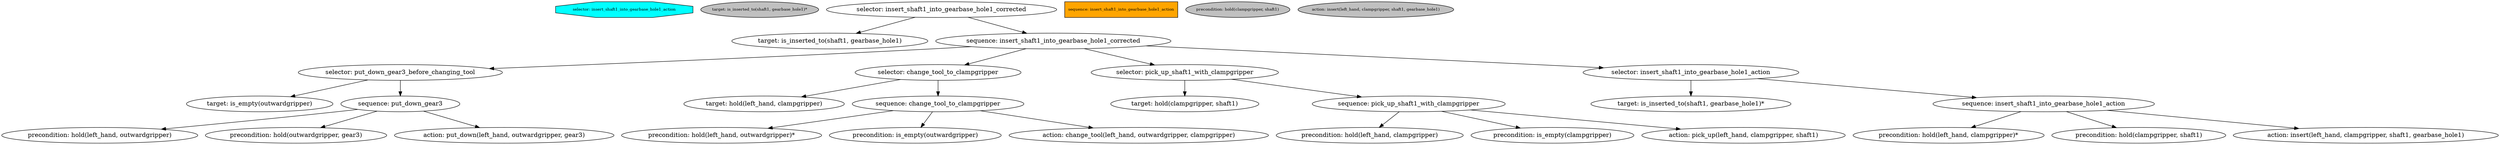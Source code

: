 digraph pastafarianism {
ordering=out;
graph [fontname="times-roman"];
node [fontname="times-roman"];
edge [fontname="times-roman"];
selector [fillcolor=cyan, fontcolor=black, fontsize=9, label="selector: insert_shaft1_into_gearbase_hole1_corrected", shape=octagon, style=filled];
target [fillcolor=gray, fontcolor=black, fontsize=9, label="target: is_inserted_to(shaft1, gearbase_hole1)", shape=ellipse, style=filled];
"selector: insert_shaft1_into_gearbase_hole1_corrected" -> "target: is_inserted_to(shaft1, gearbase_hole1)";
sequence [fillcolor=orange, fontcolor=black, fontsize=9, label="sequence: insert_shaft1_into_gearbase_hole1_corrected", shape=box, style=filled];
"selector: insert_shaft1_into_gearbase_hole1_corrected" -> "sequence: insert_shaft1_into_gearbase_hole1_corrected";
selector [fillcolor=cyan, fontcolor=black, fontsize=9, label="selector: put_down_gear3_before_changing_tool", shape=octagon, style=filled];
"sequence: insert_shaft1_into_gearbase_hole1_corrected" -> "selector: put_down_gear3_before_changing_tool";
target [fillcolor=gray, fontcolor=black, fontsize=9, label="target: is_empty(outwardgripper)", shape=ellipse, style=filled];
"selector: put_down_gear3_before_changing_tool" -> "target: is_empty(outwardgripper)";
sequence [fillcolor=orange, fontcolor=black, fontsize=9, label="sequence: put_down_gear3", shape=box, style=filled];
"selector: put_down_gear3_before_changing_tool" -> "sequence: put_down_gear3";
precondition [fillcolor=gray, fontcolor=black, fontsize=9, label="precondition: hold(left_hand, outwardgripper)", shape=ellipse, style=filled];
"sequence: put_down_gear3" -> "precondition: hold(left_hand, outwardgripper)";
precondition [fillcolor=gray, fontcolor=black, fontsize=9, label="precondition: hold(outwardgripper, gear3)", shape=ellipse, style=filled];
"sequence: put_down_gear3" -> "precondition: hold(outwardgripper, gear3)";
action [fillcolor=gray, fontcolor=black, fontsize=9, label="action: put_down(left_hand, outwardgripper, gear3)", shape=ellipse, style=filled];
"sequence: put_down_gear3" -> "action: put_down(left_hand, outwardgripper, gear3)";
selector [fillcolor=cyan, fontcolor=black, fontsize=9, label="selector: change_tool_to_clampgripper", shape=octagon, style=filled];
"sequence: insert_shaft1_into_gearbase_hole1_corrected" -> "selector: change_tool_to_clampgripper";
target [fillcolor=gray, fontcolor=black, fontsize=9, label="target: hold(left_hand, clampgripper)", shape=ellipse, style=filled];
"selector: change_tool_to_clampgripper" -> "target: hold(left_hand, clampgripper)";
sequence [fillcolor=orange, fontcolor=black, fontsize=9, label="sequence: change_tool_to_clampgripper", shape=box, style=filled];
"selector: change_tool_to_clampgripper" -> "sequence: change_tool_to_clampgripper";
precondition [fillcolor=gray, fontcolor=black, fontsize=9, label="precondition: hold(left_hand, outwardgripper)*", shape=ellipse, style=filled];
"sequence: change_tool_to_clampgripper" -> "precondition: hold(left_hand, outwardgripper)*";
precondition [fillcolor=gray, fontcolor=black, fontsize=9, label="precondition: is_empty(outwardgripper)", shape=ellipse, style=filled];
"sequence: change_tool_to_clampgripper" -> "precondition: is_empty(outwardgripper)";
action [fillcolor=gray, fontcolor=black, fontsize=9, label="action: change_tool(left_hand, outwardgripper, clampgripper)", shape=ellipse, style=filled];
"sequence: change_tool_to_clampgripper" -> "action: change_tool(left_hand, outwardgripper, clampgripper)";
selector [fillcolor=cyan, fontcolor=black, fontsize=9, label="selector: pick_up_shaft1_with_clampgripper", shape=octagon, style=filled];
"sequence: insert_shaft1_into_gearbase_hole1_corrected" -> "selector: pick_up_shaft1_with_clampgripper";
target [fillcolor=gray, fontcolor=black, fontsize=9, label="target: hold(clampgripper, shaft1)", shape=ellipse, style=filled];
"selector: pick_up_shaft1_with_clampgripper" -> "target: hold(clampgripper, shaft1)";
sequence [fillcolor=orange, fontcolor=black, fontsize=9, label="sequence: pick_up_shaft1_with_clampgripper", shape=box, style=filled];
"selector: pick_up_shaft1_with_clampgripper" -> "sequence: pick_up_shaft1_with_clampgripper";
precondition [fillcolor=gray, fontcolor=black, fontsize=9, label="precondition: hold(left_hand, clampgripper)", shape=ellipse, style=filled];
"sequence: pick_up_shaft1_with_clampgripper" -> "precondition: hold(left_hand, clampgripper)";
precondition [fillcolor=gray, fontcolor=black, fontsize=9, label="precondition: is_empty(clampgripper)", shape=ellipse, style=filled];
"sequence: pick_up_shaft1_with_clampgripper" -> "precondition: is_empty(clampgripper)";
action [fillcolor=gray, fontcolor=black, fontsize=9, label="action: pick_up(left_hand, clampgripper, shaft1)", shape=ellipse, style=filled];
"sequence: pick_up_shaft1_with_clampgripper" -> "action: pick_up(left_hand, clampgripper, shaft1)";
selector [fillcolor=cyan, fontcolor=black, fontsize=9, label="selector: insert_shaft1_into_gearbase_hole1_action", shape=octagon, style=filled];
"sequence: insert_shaft1_into_gearbase_hole1_corrected" -> "selector: insert_shaft1_into_gearbase_hole1_action";
target [fillcolor=gray, fontcolor=black, fontsize=9, label="target: is_inserted_to(shaft1, gearbase_hole1)*", shape=ellipse, style=filled];
"selector: insert_shaft1_into_gearbase_hole1_action" -> "target: is_inserted_to(shaft1, gearbase_hole1)*";
sequence [fillcolor=orange, fontcolor=black, fontsize=9, label="sequence: insert_shaft1_into_gearbase_hole1_action", shape=box, style=filled];
"selector: insert_shaft1_into_gearbase_hole1_action" -> "sequence: insert_shaft1_into_gearbase_hole1_action";
precondition [fillcolor=gray, fontcolor=black, fontsize=9, label="precondition: hold(left_hand, clampgripper)*", shape=ellipse, style=filled];
"sequence: insert_shaft1_into_gearbase_hole1_action" -> "precondition: hold(left_hand, clampgripper)*";
precondition [fillcolor=gray, fontcolor=black, fontsize=9, label="precondition: hold(clampgripper, shaft1)", shape=ellipse, style=filled];
"sequence: insert_shaft1_into_gearbase_hole1_action" -> "precondition: hold(clampgripper, shaft1)";
action [fillcolor=gray, fontcolor=black, fontsize=9, label="action: insert(left_hand, clampgripper, shaft1, gearbase_hole1)", shape=ellipse, style=filled];
"sequence: insert_shaft1_into_gearbase_hole1_action" -> "action: insert(left_hand, clampgripper, shaft1, gearbase_hole1)";
}
